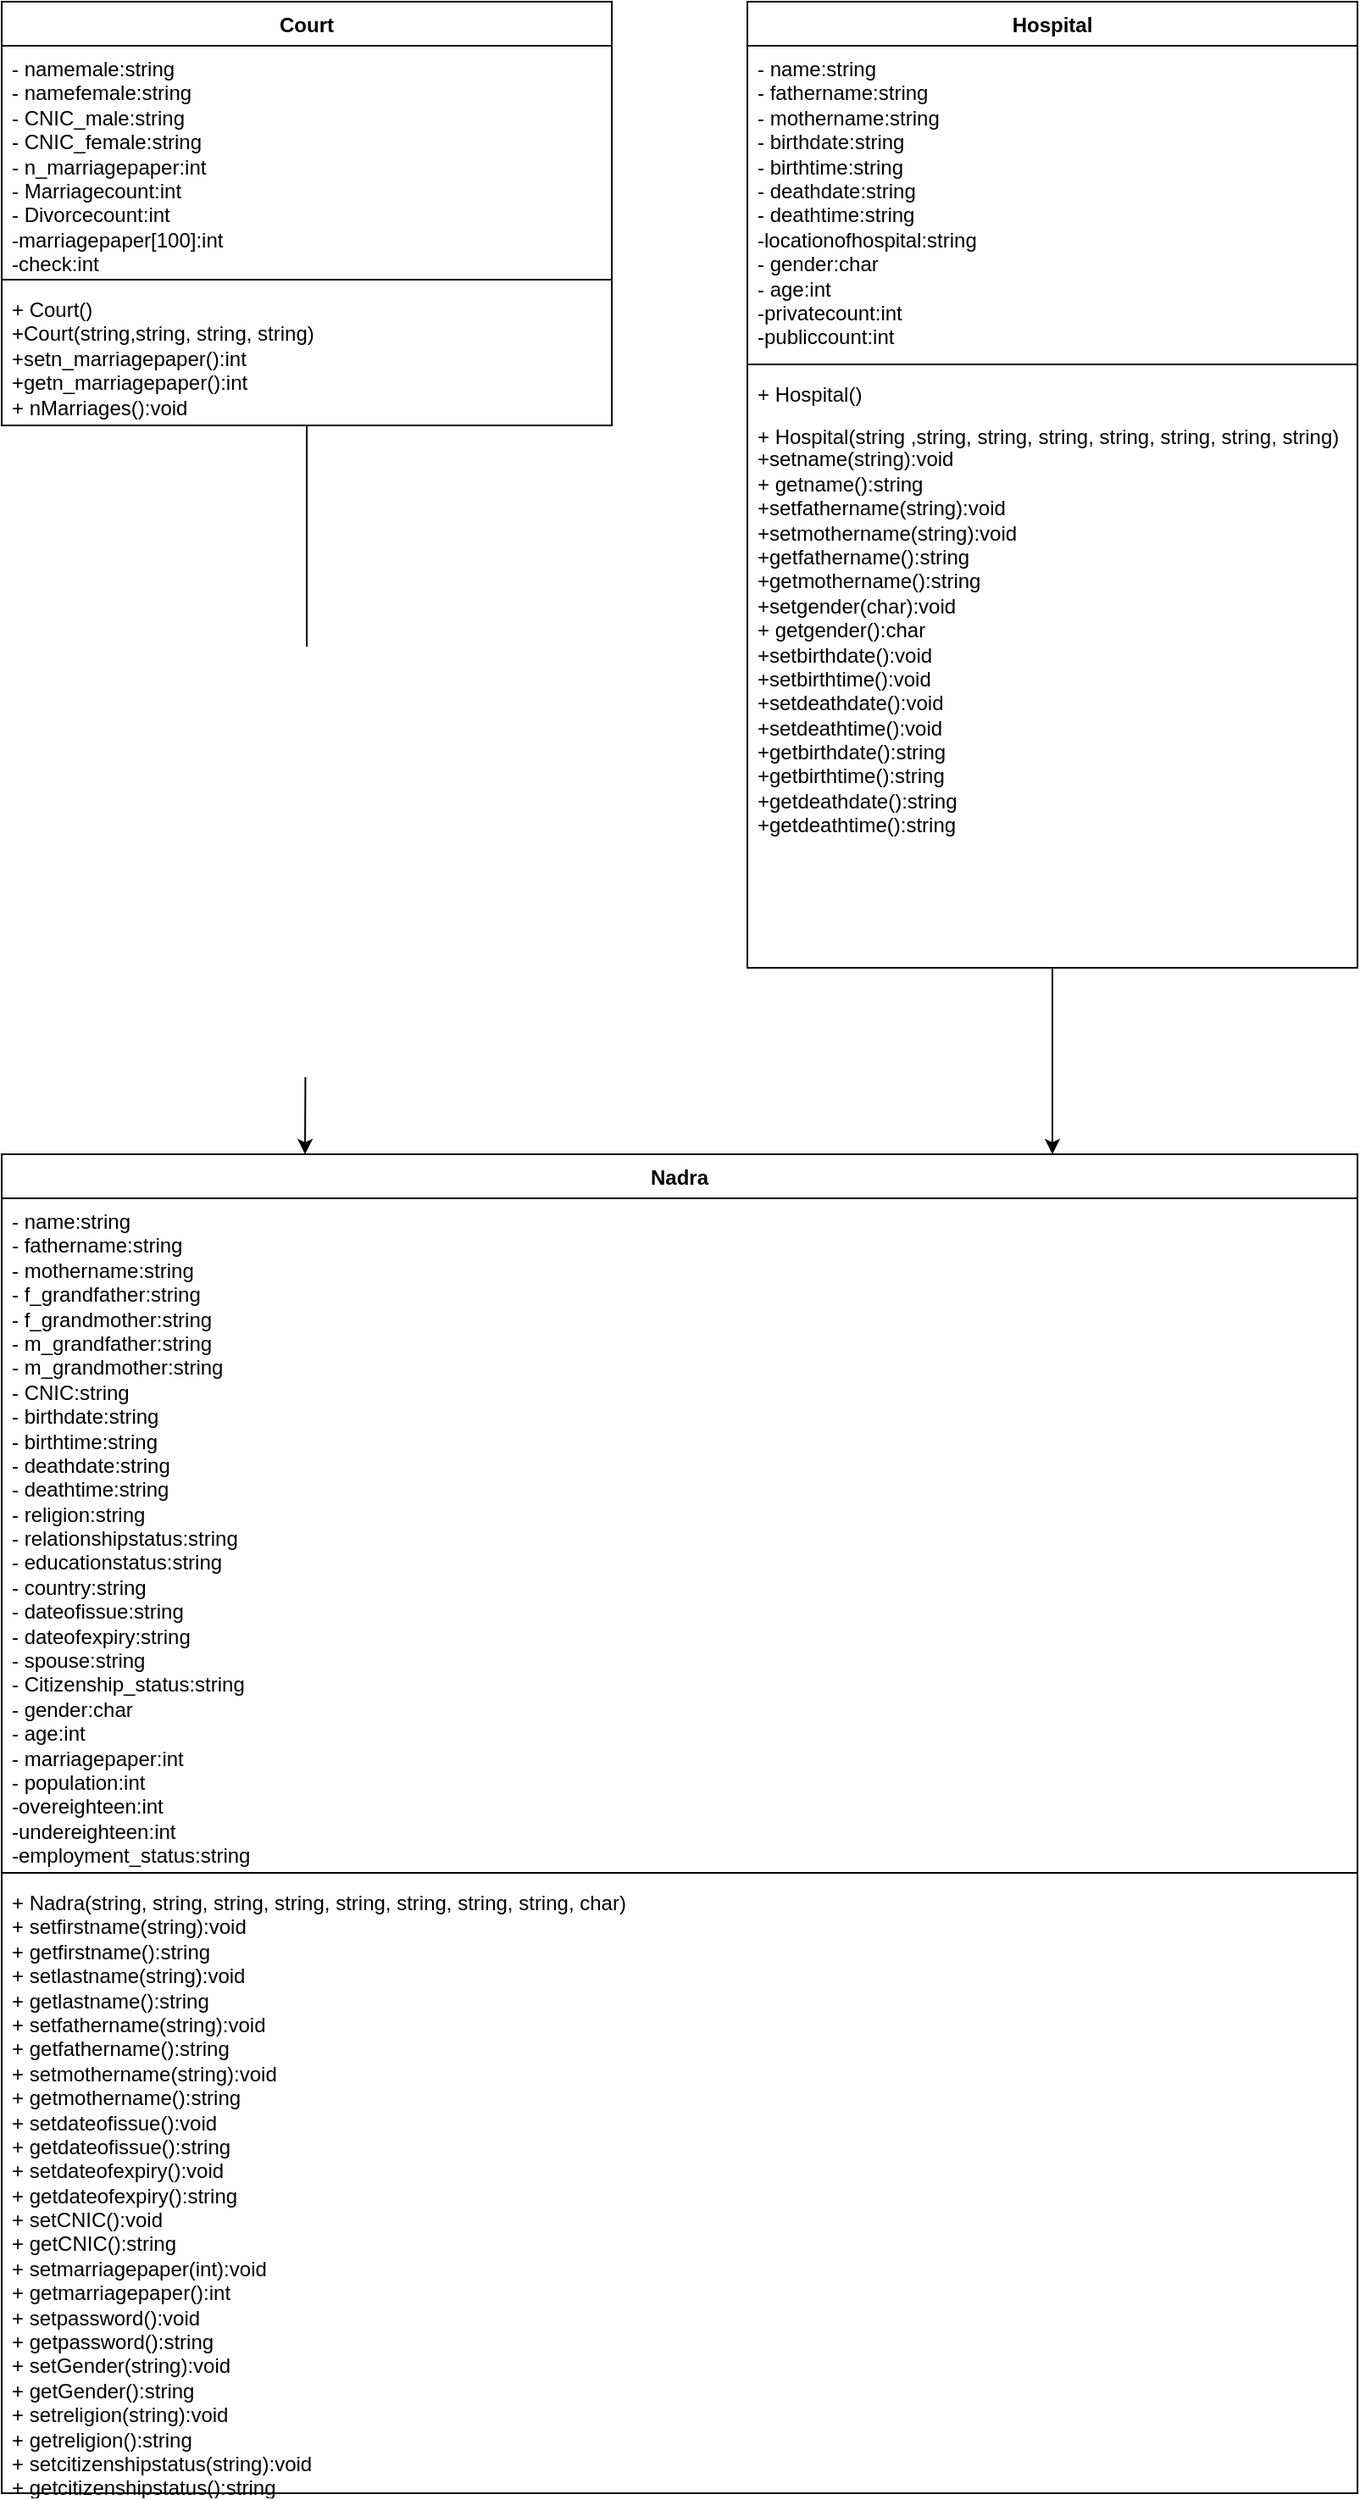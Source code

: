 <mxfile version="21.3.2" type="github">
  <diagram id="C5RBs43oDa-KdzZeNtuy" name="Page-1">
    <mxGraphModel dx="326" dy="586" grid="1" gridSize="10" guides="1" tooltips="1" connect="1" arrows="1" fold="1" page="1" pageScale="1" pageWidth="1169" pageHeight="1654" math="0" shadow="0">
      <root>
        <mxCell id="WIyWlLk6GJQsqaUBKTNV-0" />
        <mxCell id="WIyWlLk6GJQsqaUBKTNV-1" parent="WIyWlLk6GJQsqaUBKTNV-0" />
        <mxCell id="76ZYkbSYI2YksYncArjY-44" value="Nadra" style="swimlane;fontStyle=1;align=center;verticalAlign=top;childLayout=stackLayout;horizontal=1;startSize=26;horizontalStack=0;resizeParent=1;resizeParentMax=0;resizeLast=0;collapsible=1;marginBottom=0;whiteSpace=wrap;html=1;" parent="WIyWlLk6GJQsqaUBKTNV-1" vertex="1">
          <mxGeometry x="160" y="720" width="800" height="790" as="geometry">
            <mxRectangle x="160" y="720" width="70" height="30" as="alternateBounds" />
          </mxGeometry>
        </mxCell>
        <mxCell id="76ZYkbSYI2YksYncArjY-45" value="&lt;div&gt;- name:string&lt;/div&gt;&lt;div&gt;- fathername:string&lt;/div&gt;&lt;div&gt;- mothername:string &lt;br&gt;&lt;/div&gt;&lt;div&gt;- f_grandfather:string&lt;/div&gt;&lt;div&gt;- f_grandmother:string&lt;/div&gt;&lt;div&gt;- m_grandfather:string&lt;/div&gt;&lt;div&gt;- m_grandmother:string&lt;/div&gt;&lt;div&gt;- CNIC:string&lt;/div&gt;&lt;div&gt;- birthdate:string&lt;/div&gt;&lt;div&gt;- birthtime:string&lt;/div&gt;&lt;div&gt;- deathdate:string&lt;/div&gt;&lt;div&gt;- deathtime:string&lt;/div&gt;&lt;div&gt;- religion:string&lt;/div&gt;&lt;div&gt;- relationshipstatus:string&lt;/div&gt;&lt;div&gt;- educationstatus:string&lt;/div&gt;&lt;div&gt;- country:string&lt;/div&gt;&lt;div&gt;- dateofissue:string&lt;/div&gt;&lt;div&gt;- dateofexpiry:string&lt;/div&gt;&lt;div&gt;- spouse:string&lt;/div&gt;&lt;div&gt;- Citizenship_status:string&lt;br&gt;&lt;/div&gt;&lt;div&gt;- gender:char&lt;/div&gt;&lt;div&gt;- age:int&lt;/div&gt;&lt;div&gt;- marriagepaper:int&lt;/div&gt;&lt;div&gt;- population:int&lt;br&gt;&lt;/div&gt;&lt;div&gt;-overeighteen:int&lt;/div&gt;&lt;div&gt;-undereighteen:int&lt;/div&gt;&lt;div&gt;-employment_status:string&lt;/div&gt;&lt;div&gt;&lt;br&gt;&lt;/div&gt;" style="text;strokeColor=none;fillColor=none;align=left;verticalAlign=top;spacingLeft=4;spacingRight=4;overflow=hidden;rotatable=0;points=[[0,0.5],[1,0.5]];portConstraint=eastwest;whiteSpace=wrap;html=1;" parent="76ZYkbSYI2YksYncArjY-44" vertex="1">
          <mxGeometry y="26" width="800" height="394" as="geometry" />
        </mxCell>
        <mxCell id="76ZYkbSYI2YksYncArjY-46" value="" style="line;strokeWidth=1;fillColor=none;align=left;verticalAlign=middle;spacingTop=-1;spacingLeft=3;spacingRight=3;rotatable=0;labelPosition=right;points=[];portConstraint=eastwest;strokeColor=inherit;" parent="76ZYkbSYI2YksYncArjY-44" vertex="1">
          <mxGeometry y="420" width="800" height="8" as="geometry" />
        </mxCell>
        <mxCell id="76ZYkbSYI2YksYncArjY-47" value="&lt;div&gt;+ Nadra(string, string, string, string, string, string, string, string, char)&lt;/div&gt;&lt;div&gt;+ setfirstname(string):void&lt;/div&gt;&lt;div&gt;+ getfirstname():string&lt;/div&gt;&lt;div&gt;+ setlastname(string):void&lt;/div&gt;&lt;div&gt;+ getlastname():string&lt;br&gt;&lt;/div&gt;&lt;div&gt;+ setfathername(string):void&lt;/div&gt;&lt;div&gt;+ getfathername():string&lt;/div&gt;&lt;div&gt;+ setmothername(string):void&lt;/div&gt;&lt;div&gt;+ getmothername():string&lt;/div&gt;&lt;div&gt;+ setdateofissue():void&lt;/div&gt;&lt;div&gt;+ getdateofissue():string&lt;/div&gt;&lt;div&gt;+ setdateofexpiry():void&lt;/div&gt;&lt;div&gt;+ getdateofexpiry():string&lt;/div&gt;&lt;div&gt;+ setCNIC():void&lt;/div&gt;&lt;div&gt;+ getCNIC():string&lt;/div&gt;&lt;div&gt;+ setmarriagepaper(int):void&lt;/div&gt;&lt;div&gt;+ getmarriagepaper():int&lt;/div&gt;&lt;div&gt;+ setpassword():void&lt;/div&gt;&lt;div&gt;+ getpassword():string&lt;/div&gt;&lt;div&gt;+ setGender(string):void&lt;/div&gt;&lt;div&gt;+ getGender():string&lt;/div&gt;&lt;div&gt;+ setreligion(string):void&lt;/div&gt;&lt;div&gt;+ getreligion():string&lt;/div&gt;&lt;div&gt;+ setcitizenshipstatus(string):void&lt;/div&gt;&lt;div&gt;+ getcitizenshipstatus():string&lt;/div&gt;&lt;div&gt;+ setrelationshipstatus(void):string&lt;/div&gt;&lt;div&gt;+ getrelationshipstatus():string&lt;br&gt;&lt;/div&gt;&lt;div&gt;&lt;br&gt;&lt;/div&gt;&lt;div&gt;&lt;br&gt;&lt;/div&gt;" style="text;strokeColor=none;fillColor=none;align=left;verticalAlign=top;spacingLeft=4;spacingRight=4;overflow=hidden;rotatable=0;points=[[0,0.5],[1,0.5]];portConstraint=eastwest;whiteSpace=wrap;html=1;" parent="76ZYkbSYI2YksYncArjY-44" vertex="1">
          <mxGeometry y="428" width="800" height="362" as="geometry" />
        </mxCell>
        <mxCell id="76ZYkbSYI2YksYncArjY-72" style="edgeStyle=orthogonalEdgeStyle;rounded=0;orthogonalLoop=1;jettySize=auto;html=1;" parent="WIyWlLk6GJQsqaUBKTNV-1" source="76ZYkbSYI2YksYncArjY-58" edge="1">
          <mxGeometry relative="1" as="geometry">
            <mxPoint x="339" y="720" as="targetPoint" />
          </mxGeometry>
        </mxCell>
        <mxCell id="76ZYkbSYI2YksYncArjY-58" value="Court" style="swimlane;fontStyle=1;align=center;verticalAlign=top;childLayout=stackLayout;horizontal=1;startSize=26;horizontalStack=0;resizeParent=1;resizeParentMax=0;resizeLast=0;collapsible=1;marginBottom=0;whiteSpace=wrap;html=1;" parent="WIyWlLk6GJQsqaUBKTNV-1" vertex="1">
          <mxGeometry x="160" y="40" width="360" height="250" as="geometry">
            <mxRectangle x="160" y="40" width="70" height="30" as="alternateBounds" />
          </mxGeometry>
        </mxCell>
        <mxCell id="76ZYkbSYI2YksYncArjY-59" value="&lt;div&gt;- namemale:string&lt;/div&gt;&lt;div&gt;- namefemale:string&lt;/div&gt;&lt;div&gt;- CNIC_male:string&lt;/div&gt;&lt;div&gt;- CNIC_female:string&lt;br&gt;&lt;/div&gt;&lt;div&gt;- n_marriagepaper:int&lt;/div&gt;&lt;div&gt;- Marriagecount:int&lt;/div&gt;&lt;div&gt;- Divorcecount:int&lt;/div&gt;&lt;div&gt;-marriagepaper[100]:int&lt;/div&gt;&lt;div&gt;-check:int&lt;/div&gt;&lt;p style=&quot;line-height: 100%; margin-bottom: 0in&quot;&gt;&lt;br&gt;&lt;br&gt;&lt;/p&gt;&lt;br&gt;&lt;br&gt;&lt;style class=&quot;native-dark-class-modified&quot; type=&quot;text/css&quot;&gt;p { line-height: 115%; margin-bottom: 0.1in; background: transparent }&lt;/style&gt;" style="text;strokeColor=none;fillColor=none;align=left;verticalAlign=top;spacingLeft=4;spacingRight=4;overflow=hidden;rotatable=0;points=[[0,0.5],[1,0.5]];portConstraint=eastwest;whiteSpace=wrap;html=1;" parent="76ZYkbSYI2YksYncArjY-58" vertex="1">
          <mxGeometry y="26" width="360" height="134" as="geometry" />
        </mxCell>
        <mxCell id="76ZYkbSYI2YksYncArjY-60" value="" style="line;strokeWidth=1;fillColor=none;align=left;verticalAlign=middle;spacingTop=-1;spacingLeft=3;spacingRight=3;rotatable=0;labelPosition=right;points=[];portConstraint=eastwest;strokeColor=inherit;" parent="76ZYkbSYI2YksYncArjY-58" vertex="1">
          <mxGeometry y="160" width="360" height="8" as="geometry" />
        </mxCell>
        <mxCell id="76ZYkbSYI2YksYncArjY-61" value="&lt;div&gt;+ Court()&lt;/div&gt;&lt;div&gt;+Court(string,string, string, string)&lt;/div&gt;&lt;div&gt;+setn_marriagepaper():int&lt;/div&gt;&lt;div&gt;+getn_marriagepaper():int&lt;/div&gt;&lt;div&gt;+ nMarriages():void&lt;br&gt;&lt;/div&gt;&lt;p style=&quot;line-height: 100%; margin-bottom: 0in&quot;&gt;&lt;br&gt;&lt;br&gt;&lt;br&gt;&lt;/p&gt;&lt;br&gt;&lt;br&gt;&lt;style class=&quot;native-dark-class-modified&quot; type=&quot;text/css&quot;&gt;p { line-height: 115%; margin-bottom: 0.1in; background: transparent }&lt;/style&gt;" style="text;strokeColor=none;fillColor=none;align=left;verticalAlign=top;spacingLeft=4;spacingRight=4;overflow=hidden;rotatable=0;points=[[0,0.5],[1,0.5]];portConstraint=eastwest;whiteSpace=wrap;html=1;" parent="76ZYkbSYI2YksYncArjY-58" vertex="1">
          <mxGeometry y="168" width="360" height="82" as="geometry" />
        </mxCell>
        <mxCell id="76ZYkbSYI2YksYncArjY-73" style="edgeStyle=orthogonalEdgeStyle;rounded=0;orthogonalLoop=1;jettySize=auto;html=1;" parent="WIyWlLk6GJQsqaUBKTNV-1" source="76ZYkbSYI2YksYncArjY-67" edge="1">
          <mxGeometry relative="1" as="geometry">
            <mxPoint x="780" y="720" as="targetPoint" />
          </mxGeometry>
        </mxCell>
        <mxCell id="76ZYkbSYI2YksYncArjY-67" value="Hospital" style="swimlane;fontStyle=1;align=center;verticalAlign=top;childLayout=stackLayout;horizontal=1;startSize=26;horizontalStack=0;resizeParent=1;resizeParentMax=0;resizeLast=0;collapsible=1;marginBottom=0;whiteSpace=wrap;html=1;" parent="WIyWlLk6GJQsqaUBKTNV-1" vertex="1">
          <mxGeometry x="600" y="40" width="360" height="570" as="geometry">
            <mxRectangle x="600" y="40" width="90" height="30" as="alternateBounds" />
          </mxGeometry>
        </mxCell>
        <mxCell id="76ZYkbSYI2YksYncArjY-68" value="&lt;div&gt;- name:string&lt;/div&gt;&lt;div&gt;- fathername:string&lt;/div&gt;&lt;div&gt;- mothername:string&lt;/div&gt;&lt;div&gt;- birthdate:string&lt;/div&gt;&lt;div&gt;- birthtime:string&lt;/div&gt;&lt;div&gt;- deathdate:string&lt;/div&gt;&lt;div&gt;- deathtime:string&lt;/div&gt;&lt;div&gt;-locationofhospital:string&lt;/div&gt;- gender:char&lt;br&gt;- age:int&lt;br&gt;-privatecount:int&lt;br&gt;-publiccount:int&lt;br&gt;&lt;p style=&quot;line-height: 100%; margin-bottom: 0in&quot;&gt;&lt;br&gt;&lt;br&gt;&lt;br&gt;&lt;/p&gt;&lt;br&gt;&lt;br&gt;&lt;style class=&quot;native-dark-class-modified&quot; type=&quot;text/css&quot;&gt;p { line-height: 115%; margin-bottom: 0.1in; background: transparent }&lt;/style&gt;" style="text;strokeColor=none;fillColor=none;align=left;verticalAlign=top;spacingLeft=4;spacingRight=4;overflow=hidden;rotatable=0;points=[[0,0.5],[1,0.5]];portConstraint=eastwest;whiteSpace=wrap;html=1;" parent="76ZYkbSYI2YksYncArjY-67" vertex="1">
          <mxGeometry y="26" width="360" height="184" as="geometry" />
        </mxCell>
        <mxCell id="76ZYkbSYI2YksYncArjY-69" value="" style="line;strokeWidth=1;fillColor=none;align=left;verticalAlign=middle;spacingTop=-1;spacingLeft=3;spacingRight=3;rotatable=0;labelPosition=right;points=[];portConstraint=eastwest;strokeColor=inherit;" parent="76ZYkbSYI2YksYncArjY-67" vertex="1">
          <mxGeometry y="210" width="360" height="8" as="geometry" />
        </mxCell>
        <mxCell id="76ZYkbSYI2YksYncArjY-70" value="+ Hospital()&lt;br&gt;&lt;p style=&quot;line-height: 100%; margin-bottom: 0in&quot;&gt;+ Hospital(string ,string, string, string, string, string, string, string)&lt;/p&gt;&lt;div&gt;+setname(string):void&lt;/div&gt;&lt;div&gt;+ getname():string&lt;/div&gt;+setfathername(string):void&lt;div&gt;+setmothername(string):void&lt;/div&gt;&lt;div&gt;+getfathername():string&lt;/div&gt;&lt;div&gt;+getmothername():string&lt;/div&gt;&lt;div&gt;+setgender(char):void&lt;/div&gt;&lt;div&gt;+ getgender():char&lt;/div&gt;&lt;div&gt;+setbirthdate():void&lt;/div&gt;&lt;div&gt;+setbirthtime():void&lt;/div&gt;&lt;div&gt;+setdeathdate():void&lt;/div&gt;&lt;div&gt;+setdeathtime():void&lt;/div&gt;&lt;div&gt;+getbirthdate():string&lt;/div&gt;&lt;div&gt;+getbirthtime():string&lt;/div&gt;&lt;div&gt;+getdeathdate():string&lt;/div&gt;&lt;div&gt;+getdeathtime():string&lt;/div&gt;&lt;p style=&quot;line-height: 100%; margin-bottom: 0in&quot;&gt;&lt;br&gt;&lt;br&gt;&lt;br&gt;&lt;/p&gt;&lt;br&gt;&lt;br&gt;&lt;style class=&quot;native-dark-class-modified&quot; type=&quot;text/css&quot;&gt;p { line-height: 115%; margin-bottom: 0.1in; background: transparent }&lt;/style&gt;" style="text;strokeColor=none;fillColor=none;align=left;verticalAlign=top;spacingLeft=4;spacingRight=4;overflow=hidden;rotatable=0;points=[[0,0.5],[1,0.5]];portConstraint=eastwest;whiteSpace=wrap;html=1;" parent="76ZYkbSYI2YksYncArjY-67" vertex="1">
          <mxGeometry y="218" width="360" height="352" as="geometry" />
        </mxCell>
      </root>
    </mxGraphModel>
  </diagram>
</mxfile>
